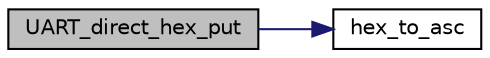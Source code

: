 digraph "UART_direct_hex_put"
{
 // LATEX_PDF_SIZE
  edge [fontname="Helvetica",fontsize="10",labelfontname="Helvetica",labelfontsize="10"];
  node [fontname="Helvetica",fontsize="10",shape=record];
  rankdir="LR";
  Node1 [label="UART_direct_hex_put",height=0.2,width=0.4,color="black", fillcolor="grey75", style="filled", fontcolor="black",tooltip=" "];
  Node1 -> Node2 [color="midnightblue",fontsize="10",style="solid",fontname="Helvetica"];
  Node2 [label="hex_to_asc",height=0.2,width=0.4,color="black", fillcolor="white", style="filled",URL="$_u_a_r_t__poll_8cpp.html#a4456109db514cdc9933618f2aa6f1897",tooltip=" "];
}
